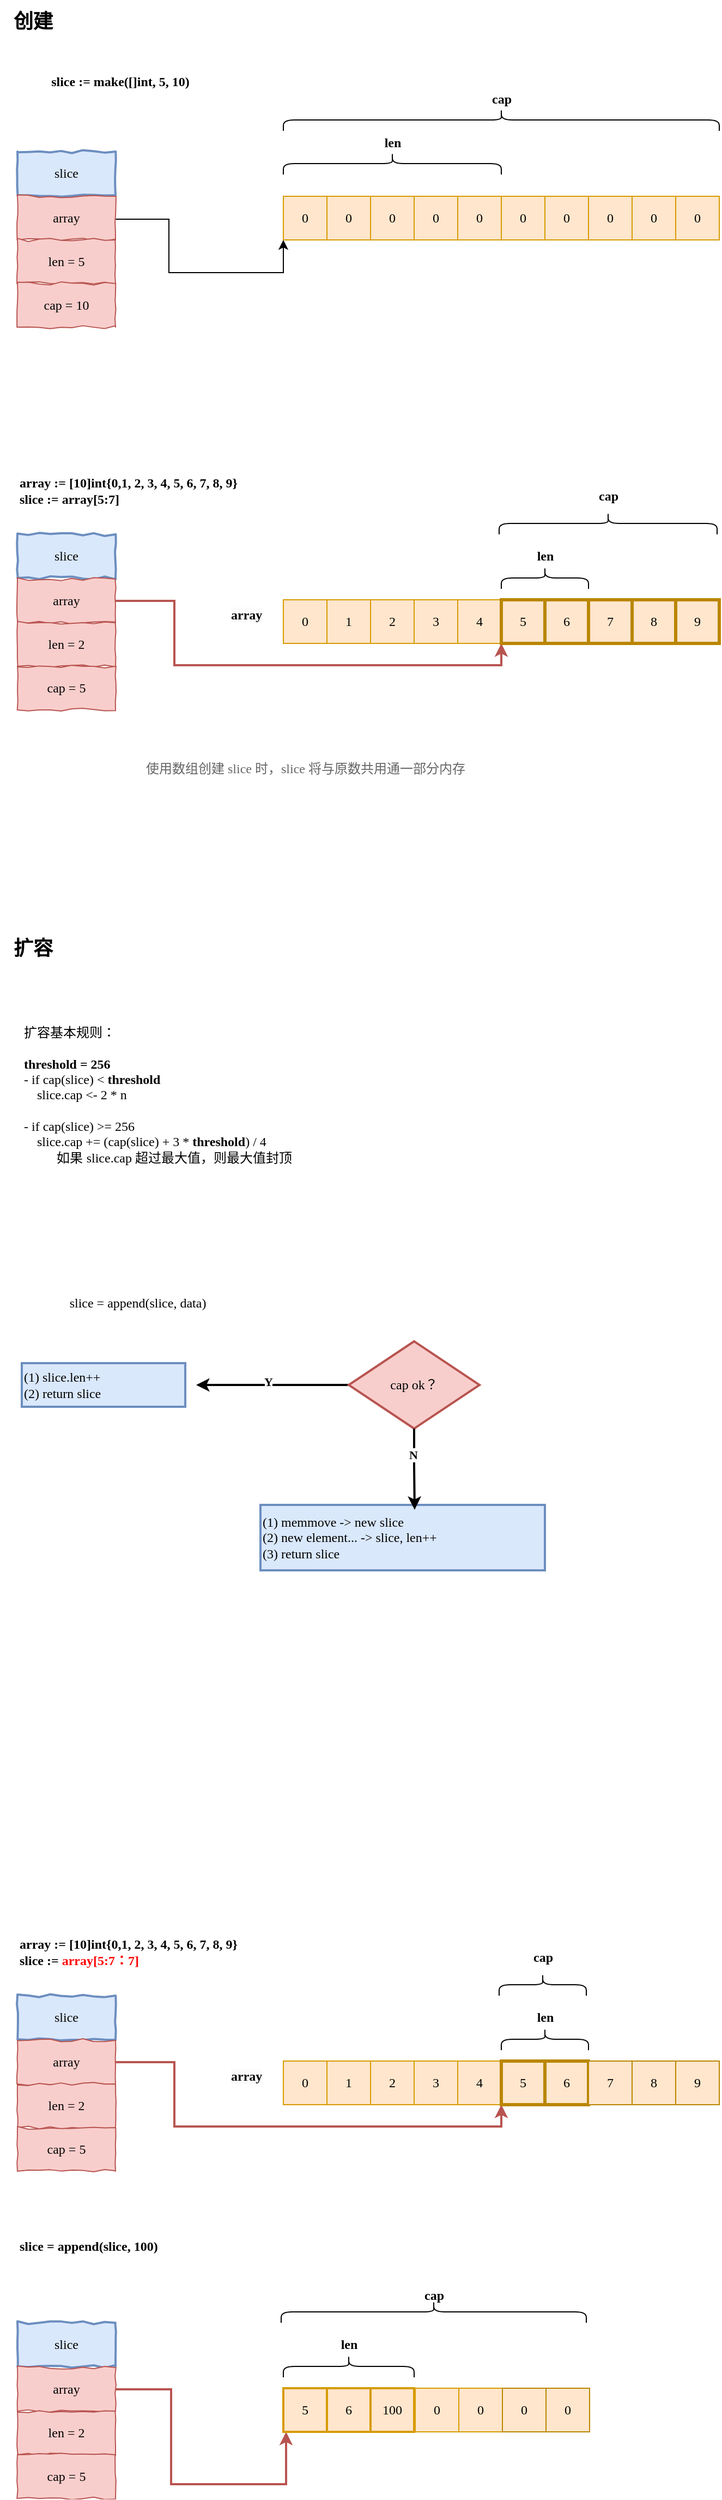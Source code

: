<mxfile version="24.7.8">
  <diagram name="第 1 页" id="c1hC5irgDyRN8jN2DibR">
    <mxGraphModel dx="857" dy="552" grid="1" gridSize="10" guides="1" tooltips="1" connect="1" arrows="1" fold="1" page="1" pageScale="1" pageWidth="827" pageHeight="1169" math="0" shadow="0">
      <root>
        <mxCell id="0" />
        <mxCell id="1" parent="0" />
        <mxCell id="yZRmuScVjJnWq_XWS8Pr-1" value="&lt;font face=&quot;monaco&quot;&gt;slice&lt;/font&gt;" style="rounded=0;whiteSpace=wrap;html=1;strokeWidth=2;fillColor=#dae8fc;strokeColor=#6c8ebf;comic=1;jiggle=3;" parent="1" vertex="1">
          <mxGeometry x="156" y="199" width="90" height="40" as="geometry" />
        </mxCell>
        <mxCell id="yZRmuScVjJnWq_XWS8Pr-20" style="edgeStyle=orthogonalEdgeStyle;rounded=0;orthogonalLoop=1;jettySize=auto;html=1;entryX=0;entryY=1;entryDx=0;entryDy=0;" parent="1" source="yZRmuScVjJnWq_XWS8Pr-2" target="yZRmuScVjJnWq_XWS8Pr-5" edge="1">
          <mxGeometry relative="1" as="geometry">
            <Array as="points">
              <mxPoint x="295" y="261" />
              <mxPoint x="295" y="310" />
              <mxPoint x="400" y="310" />
            </Array>
          </mxGeometry>
        </mxCell>
        <mxCell id="yZRmuScVjJnWq_XWS8Pr-2" value="&lt;font face=&quot;monaco&quot;&gt;array&lt;/font&gt;" style="rounded=0;whiteSpace=wrap;html=1;strokeWidth=1;fillColor=#f8cecc;strokeColor=#b85450;comic=1;jiggle=3;" parent="1" vertex="1">
          <mxGeometry x="156" y="240" width="90" height="40" as="geometry" />
        </mxCell>
        <mxCell id="yZRmuScVjJnWq_XWS8Pr-3" value="&lt;font face=&quot;monaco&quot;&gt;len = 5&lt;/font&gt;" style="rounded=0;whiteSpace=wrap;html=1;strokeWidth=1;fillColor=#f8cecc;strokeColor=#b85450;comic=1;jiggle=3;" parent="1" vertex="1">
          <mxGeometry x="156" y="280" width="90" height="40" as="geometry" />
        </mxCell>
        <mxCell id="yZRmuScVjJnWq_XWS8Pr-4" value="&lt;font face=&quot;monaco&quot;&gt;cap = 10&lt;/font&gt;" style="rounded=0;whiteSpace=wrap;html=1;strokeWidth=1;fillColor=#f8cecc;strokeColor=#b85450;comic=1;jiggle=3;" parent="1" vertex="1">
          <mxGeometry x="156" y="320" width="90" height="40" as="geometry" />
        </mxCell>
        <mxCell id="yZRmuScVjJnWq_XWS8Pr-5" value="&lt;font face=&quot;monaco&quot;&gt;0&lt;/font&gt;" style="rounded=0;whiteSpace=wrap;html=1;strokeWidth=1;fillColor=#ffe6cc;strokeColor=#d79b00;" parent="1" vertex="1">
          <mxGeometry x="400" y="240" width="40" height="40" as="geometry" />
        </mxCell>
        <mxCell id="yZRmuScVjJnWq_XWS8Pr-6" value="&lt;font face=&quot;monaco&quot;&gt;0&lt;/font&gt;" style="rounded=0;whiteSpace=wrap;html=1;strokeWidth=1;fillColor=#ffe6cc;strokeColor=#d79b00;" parent="1" vertex="1">
          <mxGeometry x="440" y="240" width="40" height="40" as="geometry" />
        </mxCell>
        <mxCell id="yZRmuScVjJnWq_XWS8Pr-7" value="&lt;font face=&quot;monaco&quot;&gt;0&lt;/font&gt;" style="rounded=0;whiteSpace=wrap;html=1;strokeWidth=1;fillColor=#ffe6cc;strokeColor=#d79b00;" parent="1" vertex="1">
          <mxGeometry x="480" y="240" width="40" height="40" as="geometry" />
        </mxCell>
        <mxCell id="yZRmuScVjJnWq_XWS8Pr-8" value="&lt;font face=&quot;monaco&quot;&gt;0&lt;/font&gt;" style="rounded=0;whiteSpace=wrap;html=1;strokeWidth=1;fillColor=#ffe6cc;strokeColor=#d79b00;" parent="1" vertex="1">
          <mxGeometry x="520" y="240" width="40" height="40" as="geometry" />
        </mxCell>
        <mxCell id="yZRmuScVjJnWq_XWS8Pr-9" value="&lt;font face=&quot;monaco&quot;&gt;0&lt;/font&gt;" style="rounded=0;whiteSpace=wrap;html=1;strokeWidth=1;fillColor=#ffe6cc;strokeColor=#d79b00;" parent="1" vertex="1">
          <mxGeometry x="560" y="240" width="40" height="40" as="geometry" />
        </mxCell>
        <mxCell id="yZRmuScVjJnWq_XWS8Pr-10" value="&lt;font face=&quot;monaco&quot;&gt;0&lt;/font&gt;" style="rounded=0;whiteSpace=wrap;html=1;strokeWidth=1;fillColor=#ffe6cc;strokeColor=#d79b00;" parent="1" vertex="1">
          <mxGeometry x="600" y="240" width="40" height="40" as="geometry" />
        </mxCell>
        <mxCell id="yZRmuScVjJnWq_XWS8Pr-11" value="&lt;font face=&quot;monaco&quot;&gt;0&lt;/font&gt;" style="rounded=0;whiteSpace=wrap;html=1;strokeWidth=1;fillColor=#ffe6cc;strokeColor=#d79b00;" parent="1" vertex="1">
          <mxGeometry x="640" y="240" width="40" height="40" as="geometry" />
        </mxCell>
        <mxCell id="yZRmuScVjJnWq_XWS8Pr-12" value="&lt;font face=&quot;monaco&quot;&gt;0&lt;/font&gt;" style="rounded=0;whiteSpace=wrap;html=1;strokeWidth=1;fillColor=#ffe6cc;strokeColor=#d79b00;" parent="1" vertex="1">
          <mxGeometry x="680" y="240" width="40" height="40" as="geometry" />
        </mxCell>
        <mxCell id="yZRmuScVjJnWq_XWS8Pr-13" value="&lt;font face=&quot;monaco&quot;&gt;0&lt;/font&gt;" style="rounded=0;whiteSpace=wrap;html=1;strokeWidth=1;fillColor=#ffe6cc;strokeColor=#d79b00;" parent="1" vertex="1">
          <mxGeometry x="720" y="240" width="40" height="40" as="geometry" />
        </mxCell>
        <mxCell id="yZRmuScVjJnWq_XWS8Pr-14" value="&lt;font face=&quot;monaco&quot;&gt;0&lt;/font&gt;" style="rounded=0;whiteSpace=wrap;html=1;strokeWidth=1;fillColor=#ffe6cc;strokeColor=#d79b00;" parent="1" vertex="1">
          <mxGeometry x="760" y="240" width="40" height="40" as="geometry" />
        </mxCell>
        <mxCell id="yZRmuScVjJnWq_XWS8Pr-15" value="" style="shape=curlyBracket;whiteSpace=wrap;html=1;rounded=1;labelPosition=left;verticalLabelPosition=middle;align=right;verticalAlign=middle;rotation=90;" parent="1" vertex="1">
          <mxGeometry x="490" y="110" width="20" height="200" as="geometry" />
        </mxCell>
        <mxCell id="yZRmuScVjJnWq_XWS8Pr-16" value="&lt;font face=&quot;monaco&quot;&gt;&lt;b&gt;len&lt;/b&gt;&lt;/font&gt;" style="text;html=1;align=center;verticalAlign=middle;resizable=0;points=[];autosize=1;strokeColor=none;fillColor=none;" parent="1" vertex="1">
          <mxGeometry x="475" y="176" width="50" height="30" as="geometry" />
        </mxCell>
        <mxCell id="yZRmuScVjJnWq_XWS8Pr-17" value="&lt;font face=&quot;monaco&quot;&gt;&lt;b&gt;slice := make([]int, 5, 10)&lt;/b&gt;&lt;/font&gt;" style="text;html=1;align=center;verticalAlign=middle;resizable=0;points=[];autosize=1;strokeColor=none;fillColor=none;" parent="1" vertex="1">
          <mxGeometry x="140" y="120" width="220" height="30" as="geometry" />
        </mxCell>
        <mxCell id="yZRmuScVjJnWq_XWS8Pr-18" value="" style="shape=curlyBracket;whiteSpace=wrap;html=1;rounded=1;labelPosition=left;verticalLabelPosition=middle;align=right;verticalAlign=middle;rotation=90;" parent="1" vertex="1">
          <mxGeometry x="590" y="-30" width="20" height="400" as="geometry" />
        </mxCell>
        <mxCell id="yZRmuScVjJnWq_XWS8Pr-19" value="&lt;b&gt;&lt;font face=&quot;monaco&quot;&gt;cap&lt;/font&gt;&lt;/b&gt;" style="text;html=1;align=center;verticalAlign=middle;resizable=0;points=[];autosize=1;strokeColor=none;fillColor=none;" parent="1" vertex="1">
          <mxGeometry x="575" y="136" width="50" height="30" as="geometry" />
        </mxCell>
        <mxCell id="yZRmuScVjJnWq_XWS8Pr-21" value="&lt;b style=&quot;&quot;&gt;&lt;font face=&quot;monaco&quot;&gt;array := [10]int{0,1, 2, 3, 4, 5, 6, 7, 8, 9}&lt;/font&gt;&lt;/b&gt;&lt;div&gt;&lt;b style=&quot;&quot;&gt;&lt;font face=&quot;monaco&quot;&gt;slice := array[5:7]&lt;/font&gt;&lt;/b&gt;&lt;/div&gt;" style="text;html=1;align=left;verticalAlign=middle;resizable=0;points=[];autosize=1;strokeColor=none;fillColor=none;" parent="1" vertex="1">
          <mxGeometry x="156" y="490" width="350" height="40" as="geometry" />
        </mxCell>
        <mxCell id="yZRmuScVjJnWq_XWS8Pr-23" value="&lt;font face=&quot;monaco&quot;&gt;slice&lt;/font&gt;" style="rounded=0;whiteSpace=wrap;html=1;strokeWidth=2;fillColor=#dae8fc;strokeColor=#6c8ebf;comic=1;jiggle=3;" parent="1" vertex="1">
          <mxGeometry x="156" y="550" width="90" height="40" as="geometry" />
        </mxCell>
        <mxCell id="yZRmuScVjJnWq_XWS8Pr-42" style="edgeStyle=orthogonalEdgeStyle;rounded=0;orthogonalLoop=1;jettySize=auto;html=1;entryX=0;entryY=1;entryDx=0;entryDy=0;strokeWidth=2;fillColor=#f8cecc;strokeColor=#b85450;" parent="1" source="yZRmuScVjJnWq_XWS8Pr-24" target="yZRmuScVjJnWq_XWS8Pr-32" edge="1">
          <mxGeometry relative="1" as="geometry">
            <Array as="points">
              <mxPoint x="300" y="611" />
              <mxPoint x="300" y="670" />
              <mxPoint x="600" y="670" />
            </Array>
          </mxGeometry>
        </mxCell>
        <mxCell id="yZRmuScVjJnWq_XWS8Pr-24" value="&lt;font face=&quot;monaco&quot;&gt;array&lt;/font&gt;" style="rounded=0;whiteSpace=wrap;html=1;strokeWidth=1;fillColor=#f8cecc;strokeColor=#b85450;comic=1;jiggle=3;" parent="1" vertex="1">
          <mxGeometry x="156" y="591" width="90" height="40" as="geometry" />
        </mxCell>
        <mxCell id="yZRmuScVjJnWq_XWS8Pr-25" value="&lt;font face=&quot;monaco&quot;&gt;len = 2&lt;/font&gt;" style="rounded=0;whiteSpace=wrap;html=1;strokeWidth=1;fillColor=#f8cecc;strokeColor=#b85450;comic=1;jiggle=3;" parent="1" vertex="1">
          <mxGeometry x="156" y="631" width="90" height="40" as="geometry" />
        </mxCell>
        <mxCell id="yZRmuScVjJnWq_XWS8Pr-26" value="&lt;font face=&quot;monaco&quot;&gt;cap = 5&lt;/font&gt;" style="rounded=0;whiteSpace=wrap;html=1;strokeWidth=1;fillColor=#f8cecc;strokeColor=#b85450;comic=1;jiggle=3;" parent="1" vertex="1">
          <mxGeometry x="156" y="671" width="90" height="40" as="geometry" />
        </mxCell>
        <mxCell id="yZRmuScVjJnWq_XWS8Pr-27" value="&lt;font face=&quot;monaco&quot;&gt;0&lt;/font&gt;" style="rounded=0;whiteSpace=wrap;html=1;strokeWidth=1;fillColor=#ffe6cc;strokeColor=#d79b00;" parent="1" vertex="1">
          <mxGeometry x="400" y="610" width="40" height="40" as="geometry" />
        </mxCell>
        <mxCell id="yZRmuScVjJnWq_XWS8Pr-28" value="&lt;font face=&quot;monaco&quot;&gt;1&lt;/font&gt;" style="rounded=0;whiteSpace=wrap;html=1;strokeWidth=1;fillColor=#ffe6cc;strokeColor=#d79b00;" parent="1" vertex="1">
          <mxGeometry x="440" y="610" width="40" height="40" as="geometry" />
        </mxCell>
        <mxCell id="yZRmuScVjJnWq_XWS8Pr-29" value="&lt;font face=&quot;monaco&quot;&gt;2&lt;/font&gt;" style="rounded=0;whiteSpace=wrap;html=1;strokeWidth=1;fillColor=#ffe6cc;strokeColor=#d79b00;" parent="1" vertex="1">
          <mxGeometry x="480" y="610" width="40" height="40" as="geometry" />
        </mxCell>
        <mxCell id="yZRmuScVjJnWq_XWS8Pr-30" value="&lt;font face=&quot;monaco&quot;&gt;3&lt;/font&gt;" style="rounded=0;whiteSpace=wrap;html=1;strokeWidth=1;fillColor=#ffe6cc;strokeColor=#d79b00;" parent="1" vertex="1">
          <mxGeometry x="520" y="610" width="40" height="40" as="geometry" />
        </mxCell>
        <mxCell id="yZRmuScVjJnWq_XWS8Pr-31" value="&lt;font face=&quot;monaco&quot;&gt;4&lt;/font&gt;" style="rounded=0;whiteSpace=wrap;html=1;strokeWidth=1;fillColor=#ffe6cc;strokeColor=#d79b00;" parent="1" vertex="1">
          <mxGeometry x="560" y="610" width="40" height="40" as="geometry" />
        </mxCell>
        <mxCell id="yZRmuScVjJnWq_XWS8Pr-32" value="&lt;font face=&quot;monaco&quot;&gt;5&lt;/font&gt;" style="rounded=0;whiteSpace=wrap;html=1;strokeWidth=3;fillColor=#ffe6cc;strokeColor=#BA8600;" parent="1" vertex="1">
          <mxGeometry x="600" y="610" width="40" height="40" as="geometry" />
        </mxCell>
        <mxCell id="yZRmuScVjJnWq_XWS8Pr-33" value="&lt;font face=&quot;monaco&quot;&gt;6&lt;/font&gt;" style="rounded=0;whiteSpace=wrap;html=1;strokeWidth=3;fillColor=#ffe6cc;strokeColor=#BA8600;" parent="1" vertex="1">
          <mxGeometry x="640" y="610" width="40" height="40" as="geometry" />
        </mxCell>
        <mxCell id="yZRmuScVjJnWq_XWS8Pr-34" value="&lt;font face=&quot;monaco&quot;&gt;7&lt;/font&gt;" style="rounded=0;whiteSpace=wrap;html=1;strokeWidth=3;fillColor=#ffe6cc;strokeColor=#BA8600;" parent="1" vertex="1">
          <mxGeometry x="680" y="610" width="40" height="40" as="geometry" />
        </mxCell>
        <mxCell id="yZRmuScVjJnWq_XWS8Pr-35" value="&lt;font face=&quot;monaco&quot;&gt;8&lt;/font&gt;" style="rounded=0;whiteSpace=wrap;html=1;strokeWidth=3;fillColor=#ffe6cc;strokeColor=#BA8600;" parent="1" vertex="1">
          <mxGeometry x="720" y="610" width="40" height="40" as="geometry" />
        </mxCell>
        <mxCell id="yZRmuScVjJnWq_XWS8Pr-36" value="&lt;font face=&quot;monaco&quot;&gt;9&lt;/font&gt;" style="rounded=0;whiteSpace=wrap;html=1;strokeWidth=3;fillColor=#ffe6cc;strokeColor=#BA8600;" parent="1" vertex="1">
          <mxGeometry x="760" y="610" width="40" height="40" as="geometry" />
        </mxCell>
        <mxCell id="yZRmuScVjJnWq_XWS8Pr-37" value="&lt;b style=&quot;forced-color-adjust: none; color: rgb(0, 0, 0); font-family: Helvetica; font-size: 12px; font-style: normal; font-variant-ligatures: normal; font-variant-caps: normal; letter-spacing: normal; orphans: 2; text-align: left; text-indent: 0px; text-transform: none; widows: 2; word-spacing: 0px; -webkit-text-stroke-width: 0px; white-space: nowrap; background-color: rgb(251, 251, 251); text-decoration-thickness: initial; text-decoration-style: initial; text-decoration-color: initial;&quot;&gt;&lt;font face=&quot;monaco&quot; style=&quot;forced-color-adjust: none;&quot;&gt;array&lt;/font&gt;&lt;/b&gt;" style="text;whiteSpace=wrap;html=1;" parent="1" vertex="1">
          <mxGeometry x="350" y="610" width="70" height="40" as="geometry" />
        </mxCell>
        <mxCell id="yZRmuScVjJnWq_XWS8Pr-38" value="" style="shape=curlyBracket;whiteSpace=wrap;html=1;rounded=1;labelPosition=left;verticalLabelPosition=middle;align=right;verticalAlign=middle;rotation=90;" parent="1" vertex="1">
          <mxGeometry x="630" y="550" width="20" height="80" as="geometry" />
        </mxCell>
        <mxCell id="yZRmuScVjJnWq_XWS8Pr-39" value="&lt;font face=&quot;monaco&quot;&gt;&lt;b&gt;len&lt;/b&gt;&lt;/font&gt;" style="text;html=1;align=center;verticalAlign=middle;resizable=0;points=[];autosize=1;strokeColor=none;fillColor=none;" parent="1" vertex="1">
          <mxGeometry x="615" y="555" width="50" height="30" as="geometry" />
        </mxCell>
        <mxCell id="yZRmuScVjJnWq_XWS8Pr-40" value="" style="shape=curlyBracket;whiteSpace=wrap;html=1;rounded=1;labelPosition=left;verticalLabelPosition=middle;align=right;verticalAlign=middle;rotation=90;" parent="1" vertex="1">
          <mxGeometry x="688" y="440" width="20" height="200" as="geometry" />
        </mxCell>
        <mxCell id="yZRmuScVjJnWq_XWS8Pr-41" value="&lt;b&gt;&lt;font face=&quot;monaco&quot;&gt;cap&lt;/font&gt;&lt;/b&gt;" style="text;html=1;align=center;verticalAlign=middle;resizable=0;points=[];autosize=1;strokeColor=none;fillColor=none;" parent="1" vertex="1">
          <mxGeometry x="673" y="500" width="50" height="30" as="geometry" />
        </mxCell>
        <mxCell id="yZRmuScVjJnWq_XWS8Pr-43" value="&lt;font color=&quot;#666666&quot; face=&quot;monaco&quot;&gt;使用数组创建 slice 时，slice 将与原数共用通一部分内存&lt;/font&gt;" style="text;html=1;align=center;verticalAlign=middle;resizable=0;points=[];autosize=1;strokeColor=none;fillColor=none;" parent="1" vertex="1">
          <mxGeometry x="240" y="750" width="360" height="30" as="geometry" />
        </mxCell>
        <mxCell id="yZRmuScVjJnWq_XWS8Pr-44" value="&lt;font size=&quot;1&quot; face=&quot;Monaco&quot;&gt;&lt;b style=&quot;font-size: 18px;&quot;&gt;创建&lt;/b&gt;&lt;/font&gt;" style="text;html=1;align=center;verticalAlign=middle;resizable=0;points=[];autosize=1;strokeColor=none;fillColor=none;fontSize=12;fontFamily=Helvetica;fontColor=default;" parent="1" vertex="1">
          <mxGeometry x="140" y="60" width="60" height="40" as="geometry" />
        </mxCell>
        <mxCell id="yZRmuScVjJnWq_XWS8Pr-45" value="&lt;font size=&quot;1&quot; face=&quot;Monaco&quot;&gt;&lt;b style=&quot;font-size: 18px;&quot;&gt;扩容&lt;/b&gt;&lt;/font&gt;" style="text;html=1;align=center;verticalAlign=middle;resizable=0;points=[];autosize=1;strokeColor=none;fillColor=none;fontSize=12;fontFamily=Helvetica;fontColor=default;" parent="1" vertex="1">
          <mxGeometry x="140" y="910" width="60" height="40" as="geometry" />
        </mxCell>
        <mxCell id="yZRmuScVjJnWq_XWS8Pr-46" value="&lt;font face=&quot;Monaco&quot;&gt;扩容基本规则：&lt;/font&gt;&lt;div&gt;&lt;font face=&quot;Monaco&quot;&gt;&lt;br&gt;&lt;/font&gt;&lt;div&gt;&lt;b&gt;&lt;font face=&quot;Monaco&quot;&gt;threshold =&amp;nbsp;&lt;/font&gt;&lt;span style=&quot;font-family: Monaco;&quot;&gt;256&lt;/span&gt;&lt;/b&gt;&lt;font face=&quot;Monaco&quot;&gt;&lt;br&gt;&lt;/font&gt;&lt;div&gt;&lt;font face=&quot;Monaco&quot;&gt;- if cap(slice) &amp;lt;&amp;nbsp;&lt;/font&gt;&lt;b style=&quot;background-color: initial;&quot;&gt;&lt;font face=&quot;Monaco&quot;&gt;threshold&lt;/font&gt;&lt;/b&gt;&lt;/div&gt;&lt;div&gt;&lt;font face=&quot;Monaco&quot;&gt;&amp;nbsp; &amp;nbsp; slice.cap &amp;lt;- 2 * n&lt;/font&gt;&lt;/div&gt;&lt;div&gt;&lt;font face=&quot;Monaco&quot;&gt;&lt;br&gt;&lt;/font&gt;&lt;/div&gt;&lt;div&gt;&lt;font face=&quot;Monaco&quot;&gt;- if cap(slice) &amp;gt;= 256&lt;/font&gt;&lt;/div&gt;&lt;div&gt;&lt;font face=&quot;Monaco&quot;&gt;&amp;nbsp; &amp;nbsp; slice.cap += (&lt;/font&gt;&lt;span style=&quot;font-family: Monaco;&quot;&gt;cap(slice)&lt;/span&gt;&lt;font face=&quot;Monaco&quot;&gt;&amp;nbsp;+ 3 *&amp;nbsp;&lt;/font&gt;&lt;b&gt;&lt;font face=&quot;Monaco&quot;&gt;threshold&lt;/font&gt;&lt;/b&gt;&lt;font face=&quot;Monaco&quot;&gt;) / 4&lt;/font&gt;&lt;/div&gt;&lt;/div&gt;&lt;div&gt;&amp;nbsp; &amp;nbsp; &amp;nbsp; &amp;nbsp; &amp;nbsp;如果&amp;nbsp;&lt;span style=&quot;font-family: Monaco; background-color: initial;&quot;&gt;slice.cap 超过最大值，则&lt;/span&gt;&lt;span style=&quot;background-color: initial;&quot;&gt;最大值封顶&lt;/span&gt;&lt;/div&gt;&lt;/div&gt;" style="text;html=1;align=left;verticalAlign=middle;resizable=0;points=[];autosize=1;strokeColor=none;fillColor=none;fontSize=12;fontFamily=Helvetica;fontColor=default;" parent="1" vertex="1">
          <mxGeometry x="160" y="989" width="380" height="150" as="geometry" />
        </mxCell>
        <mxCell id="yZRmuScVjJnWq_XWS8Pr-47" value="&lt;font face=&quot;monaco&quot;&gt;(1) slice.len++&lt;/font&gt;&lt;div&gt;&lt;font face=&quot;monaco&quot;&gt;(2) return slice&lt;/font&gt;&lt;/div&gt;" style="rounded=0;whiteSpace=wrap;html=1;strokeWidth=2;fillColor=#dae8fc;strokeColor=#6c8ebf;align=left;" parent="1" vertex="1">
          <mxGeometry x="160" y="1310" width="150" height="40" as="geometry" />
        </mxCell>
        <mxCell id="yZRmuScVjJnWq_XWS8Pr-51" style="edgeStyle=orthogonalEdgeStyle;rounded=0;orthogonalLoop=1;jettySize=auto;html=1;strokeWidth=2;" parent="1" source="yZRmuScVjJnWq_XWS8Pr-48" edge="1">
          <mxGeometry relative="1" as="geometry">
            <mxPoint x="320" y="1330" as="targetPoint" />
          </mxGeometry>
        </mxCell>
        <mxCell id="yZRmuScVjJnWq_XWS8Pr-52" value="&lt;b&gt;&lt;font face=&quot;monaco&quot;&gt;Y&lt;/font&gt;&lt;/b&gt;" style="edgeLabel;html=1;align=center;verticalAlign=middle;resizable=0;points=[];" parent="yZRmuScVjJnWq_XWS8Pr-51" vertex="1" connectable="0">
          <mxGeometry x="0.07" y="-4" relative="1" as="geometry">
            <mxPoint as="offset" />
          </mxGeometry>
        </mxCell>
        <mxCell id="yZRmuScVjJnWq_XWS8Pr-48" value="cap ok？" style="strokeWidth=2;html=1;shape=mxgraph.flowchart.decision;whiteSpace=wrap;fontFamily=monaco;fillColor=#f8cecc;strokeColor=#b85450;" parent="1" vertex="1">
          <mxGeometry x="460" y="1290" width="120" height="80" as="geometry" />
        </mxCell>
        <mxCell id="yZRmuScVjJnWq_XWS8Pr-50" value="&lt;font face=&quot;Monaco&quot;&gt;slice = append(slice, data)&lt;/font&gt;" style="text;html=1;align=center;verticalAlign=middle;resizable=0;points=[];autosize=1;strokeColor=none;fillColor=none;fontSize=12;fontFamily=Helvetica;fontColor=default;" parent="1" vertex="1">
          <mxGeometry x="156" y="1240" width="220" height="30" as="geometry" />
        </mxCell>
        <mxCell id="yZRmuScVjJnWq_XWS8Pr-53" value="&lt;font face=&quot;monaco&quot;&gt;(1) memmove -&amp;gt; new slice&lt;/font&gt;&lt;div&gt;&lt;font face=&quot;monaco&quot;&gt;(2) new element... -&amp;gt; slice, len++&lt;/font&gt;&lt;/div&gt;&lt;div&gt;&lt;font face=&quot;monaco&quot;&gt;(3) return slice&lt;/font&gt;&lt;/div&gt;" style="rounded=0;whiteSpace=wrap;html=1;strokeWidth=2;fillColor=#dae8fc;strokeColor=#6c8ebf;align=left;" parent="1" vertex="1">
          <mxGeometry x="379" y="1440" width="261" height="60" as="geometry" />
        </mxCell>
        <mxCell id="yZRmuScVjJnWq_XWS8Pr-54" style="edgeStyle=orthogonalEdgeStyle;rounded=0;orthogonalLoop=1;jettySize=auto;html=1;entryX=0.542;entryY=0.074;entryDx=0;entryDy=0;entryPerimeter=0;strokeWidth=2;" parent="1" source="yZRmuScVjJnWq_XWS8Pr-48" target="yZRmuScVjJnWq_XWS8Pr-53" edge="1">
          <mxGeometry relative="1" as="geometry" />
        </mxCell>
        <mxCell id="yZRmuScVjJnWq_XWS8Pr-55" value="&lt;b&gt;&lt;font face=&quot;monaco&quot;&gt;N&lt;/font&gt;&lt;/b&gt;" style="edgeLabel;html=1;align=center;verticalAlign=middle;resizable=0;points=[];" parent="yZRmuScVjJnWq_XWS8Pr-54" vertex="1" connectable="0">
          <mxGeometry x="-0.359" y="-1" relative="1" as="geometry">
            <mxPoint as="offset" />
          </mxGeometry>
        </mxCell>
        <mxCell id="yZRmuScVjJnWq_XWS8Pr-56" value="&lt;b style=&quot;&quot;&gt;&lt;font face=&quot;monaco&quot;&gt;array := [10]int{0,1, 2, 3, 4, 5, 6, 7, 8, 9}&lt;/font&gt;&lt;/b&gt;&lt;div&gt;&lt;b style=&quot;&quot;&gt;&lt;font face=&quot;monaco&quot;&gt;slice := &lt;font color=&quot;#ff0000&quot;&gt;array[5:7：7]&lt;/font&gt;&lt;/font&gt;&lt;/b&gt;&lt;/div&gt;" style="text;html=1;align=left;verticalAlign=middle;resizable=0;points=[];autosize=1;strokeColor=none;fillColor=none;movable=0;rotatable=0;deletable=0;editable=0;locked=1;connectable=0;" parent="1" vertex="1">
          <mxGeometry x="156" y="1830" width="350" height="40" as="geometry" />
        </mxCell>
        <mxCell id="yZRmuScVjJnWq_XWS8Pr-57" value="&lt;font face=&quot;monaco&quot;&gt;slice&lt;/font&gt;" style="rounded=0;whiteSpace=wrap;html=1;strokeWidth=2;fillColor=#dae8fc;strokeColor=#6c8ebf;comic=1;jiggle=3;movable=0;resizable=0;rotatable=0;deletable=0;editable=0;locked=1;connectable=0;" parent="1" vertex="1">
          <mxGeometry x="156" y="1890" width="90" height="40" as="geometry" />
        </mxCell>
        <mxCell id="yZRmuScVjJnWq_XWS8Pr-58" style="edgeStyle=orthogonalEdgeStyle;rounded=0;orthogonalLoop=1;jettySize=auto;html=1;entryX=0;entryY=1;entryDx=0;entryDy=0;strokeWidth=2;fillColor=#f8cecc;strokeColor=#b85450;movable=0;resizable=0;rotatable=0;deletable=0;editable=0;locked=1;connectable=0;" parent="1" source="yZRmuScVjJnWq_XWS8Pr-59" target="yZRmuScVjJnWq_XWS8Pr-67" edge="1">
          <mxGeometry relative="1" as="geometry">
            <Array as="points">
              <mxPoint x="300" y="1951" />
              <mxPoint x="300" y="2010" />
              <mxPoint x="600" y="2010" />
            </Array>
          </mxGeometry>
        </mxCell>
        <mxCell id="yZRmuScVjJnWq_XWS8Pr-59" value="&lt;font face=&quot;monaco&quot;&gt;array&lt;/font&gt;" style="rounded=0;whiteSpace=wrap;html=1;strokeWidth=1;fillColor=#f8cecc;strokeColor=#b85450;comic=1;jiggle=3;movable=0;resizable=0;rotatable=0;deletable=0;editable=0;locked=1;connectable=0;" parent="1" vertex="1">
          <mxGeometry x="156" y="1931" width="90" height="40" as="geometry" />
        </mxCell>
        <mxCell id="yZRmuScVjJnWq_XWS8Pr-60" value="&lt;font face=&quot;monaco&quot;&gt;len = 2&lt;/font&gt;" style="rounded=0;whiteSpace=wrap;html=1;strokeWidth=1;fillColor=#f8cecc;strokeColor=#b85450;comic=1;jiggle=3;movable=0;resizable=0;rotatable=0;deletable=0;editable=0;locked=1;connectable=0;" parent="1" vertex="1">
          <mxGeometry x="156" y="1971" width="90" height="40" as="geometry" />
        </mxCell>
        <mxCell id="yZRmuScVjJnWq_XWS8Pr-61" value="&lt;font face=&quot;monaco&quot;&gt;cap = 5&lt;/font&gt;" style="rounded=0;whiteSpace=wrap;html=1;strokeWidth=1;fillColor=#f8cecc;strokeColor=#b85450;comic=1;jiggle=3;movable=0;resizable=0;rotatable=0;deletable=0;editable=0;locked=1;connectable=0;" parent="1" vertex="1">
          <mxGeometry x="156" y="2011" width="90" height="40" as="geometry" />
        </mxCell>
        <mxCell id="yZRmuScVjJnWq_XWS8Pr-62" value="&lt;font face=&quot;monaco&quot;&gt;0&lt;/font&gt;" style="rounded=0;whiteSpace=wrap;html=1;strokeWidth=1;fillColor=#ffe6cc;strokeColor=#d79b00;movable=0;resizable=0;rotatable=0;deletable=0;editable=0;locked=1;connectable=0;" parent="1" vertex="1">
          <mxGeometry x="400" y="1950" width="40" height="40" as="geometry" />
        </mxCell>
        <mxCell id="yZRmuScVjJnWq_XWS8Pr-63" value="&lt;font face=&quot;monaco&quot;&gt;1&lt;/font&gt;" style="rounded=0;whiteSpace=wrap;html=1;strokeWidth=1;fillColor=#ffe6cc;strokeColor=#d79b00;movable=0;resizable=0;rotatable=0;deletable=0;editable=0;locked=1;connectable=0;" parent="1" vertex="1">
          <mxGeometry x="440" y="1950" width="40" height="40" as="geometry" />
        </mxCell>
        <mxCell id="yZRmuScVjJnWq_XWS8Pr-64" value="&lt;font face=&quot;monaco&quot;&gt;2&lt;/font&gt;" style="rounded=0;whiteSpace=wrap;html=1;strokeWidth=1;fillColor=#ffe6cc;strokeColor=#d79b00;movable=0;resizable=0;rotatable=0;deletable=0;editable=0;locked=1;connectable=0;" parent="1" vertex="1">
          <mxGeometry x="480" y="1950" width="40" height="40" as="geometry" />
        </mxCell>
        <mxCell id="yZRmuScVjJnWq_XWS8Pr-65" value="&lt;font face=&quot;monaco&quot;&gt;3&lt;/font&gt;" style="rounded=0;whiteSpace=wrap;html=1;strokeWidth=1;fillColor=#ffe6cc;strokeColor=#d79b00;movable=0;resizable=0;rotatable=0;deletable=0;editable=0;locked=1;connectable=0;" parent="1" vertex="1">
          <mxGeometry x="520" y="1950" width="40" height="40" as="geometry" />
        </mxCell>
        <mxCell id="yZRmuScVjJnWq_XWS8Pr-66" value="&lt;font face=&quot;monaco&quot;&gt;4&lt;/font&gt;" style="rounded=0;whiteSpace=wrap;html=1;strokeWidth=1;fillColor=#ffe6cc;strokeColor=#d79b00;movable=0;resizable=0;rotatable=0;deletable=0;editable=0;locked=1;connectable=0;" parent="1" vertex="1">
          <mxGeometry x="560" y="1950" width="40" height="40" as="geometry" />
        </mxCell>
        <mxCell id="yZRmuScVjJnWq_XWS8Pr-67" value="&lt;font face=&quot;monaco&quot;&gt;5&lt;/font&gt;" style="rounded=0;whiteSpace=wrap;html=1;strokeWidth=3;fillColor=#ffe6cc;strokeColor=#BA8600;movable=0;resizable=0;rotatable=0;deletable=0;editable=0;locked=1;connectable=0;" parent="1" vertex="1">
          <mxGeometry x="600" y="1950" width="40" height="40" as="geometry" />
        </mxCell>
        <mxCell id="yZRmuScVjJnWq_XWS8Pr-68" value="&lt;font face=&quot;monaco&quot;&gt;6&lt;/font&gt;" style="rounded=0;whiteSpace=wrap;html=1;strokeWidth=3;fillColor=#ffe6cc;strokeColor=#BA8600;movable=0;resizable=0;rotatable=0;deletable=0;editable=0;locked=1;connectable=0;" parent="1" vertex="1">
          <mxGeometry x="640" y="1950" width="40" height="40" as="geometry" />
        </mxCell>
        <mxCell id="yZRmuScVjJnWq_XWS8Pr-69" value="&lt;font face=&quot;monaco&quot;&gt;7&lt;/font&gt;" style="rounded=0;whiteSpace=wrap;html=1;strokeWidth=1;fillColor=#ffe6cc;strokeColor=#BA8600;movable=0;resizable=0;rotatable=0;deletable=0;editable=0;locked=1;connectable=0;" parent="1" vertex="1">
          <mxGeometry x="680" y="1950" width="40" height="40" as="geometry" />
        </mxCell>
        <mxCell id="yZRmuScVjJnWq_XWS8Pr-70" value="&lt;font face=&quot;monaco&quot;&gt;8&lt;/font&gt;" style="rounded=0;whiteSpace=wrap;html=1;strokeWidth=1;fillColor=#ffe6cc;strokeColor=#BA8600;movable=0;resizable=0;rotatable=0;deletable=0;editable=0;locked=1;connectable=0;" parent="1" vertex="1">
          <mxGeometry x="720" y="1950" width="40" height="40" as="geometry" />
        </mxCell>
        <mxCell id="yZRmuScVjJnWq_XWS8Pr-71" value="&lt;font face=&quot;monaco&quot;&gt;9&lt;/font&gt;" style="rounded=0;whiteSpace=wrap;html=1;strokeWidth=1;fillColor=#ffe6cc;strokeColor=#BA8600;movable=0;resizable=0;rotatable=0;deletable=0;editable=0;locked=1;connectable=0;" parent="1" vertex="1">
          <mxGeometry x="760" y="1950" width="40" height="40" as="geometry" />
        </mxCell>
        <mxCell id="yZRmuScVjJnWq_XWS8Pr-72" value="&lt;b style=&quot;forced-color-adjust: none; color: rgb(0, 0, 0); font-family: Helvetica; font-size: 12px; font-style: normal; font-variant-ligatures: normal; font-variant-caps: normal; letter-spacing: normal; orphans: 2; text-align: left; text-indent: 0px; text-transform: none; widows: 2; word-spacing: 0px; -webkit-text-stroke-width: 0px; white-space: nowrap; background-color: rgb(251, 251, 251); text-decoration-thickness: initial; text-decoration-style: initial; text-decoration-color: initial;&quot;&gt;&lt;font face=&quot;monaco&quot; style=&quot;forced-color-adjust: none;&quot;&gt;array&lt;/font&gt;&lt;/b&gt;" style="text;whiteSpace=wrap;html=1;movable=0;resizable=0;rotatable=0;deletable=0;editable=0;locked=1;connectable=0;" parent="1" vertex="1">
          <mxGeometry x="350" y="1950" width="70" height="40" as="geometry" />
        </mxCell>
        <mxCell id="yZRmuScVjJnWq_XWS8Pr-73" value="" style="shape=curlyBracket;whiteSpace=wrap;html=1;rounded=1;labelPosition=left;verticalLabelPosition=middle;align=right;verticalAlign=middle;rotation=90;movable=0;resizable=0;rotatable=0;deletable=0;editable=0;locked=1;connectable=0;" parent="1" vertex="1">
          <mxGeometry x="630" y="1890" width="20" height="80" as="geometry" />
        </mxCell>
        <mxCell id="yZRmuScVjJnWq_XWS8Pr-74" value="&lt;font face=&quot;monaco&quot;&gt;&lt;b&gt;len&lt;/b&gt;&lt;/font&gt;" style="text;html=1;align=center;verticalAlign=middle;resizable=0;points=[];autosize=1;strokeColor=none;fillColor=none;movable=0;rotatable=0;deletable=0;editable=0;locked=1;connectable=0;" parent="1" vertex="1">
          <mxGeometry x="615" y="1895" width="50" height="30" as="geometry" />
        </mxCell>
        <mxCell id="yZRmuScVjJnWq_XWS8Pr-75" value="" style="shape=curlyBracket;whiteSpace=wrap;html=1;rounded=1;labelPosition=left;verticalLabelPosition=middle;align=right;verticalAlign=middle;rotation=90;movable=0;resizable=0;rotatable=0;deletable=0;editable=0;locked=1;connectable=0;" parent="1" vertex="1">
          <mxGeometry x="628" y="1840" width="20" height="80" as="geometry" />
        </mxCell>
        <mxCell id="yZRmuScVjJnWq_XWS8Pr-76" value="&lt;b&gt;&lt;font face=&quot;monaco&quot;&gt;cap&lt;/font&gt;&lt;/b&gt;" style="text;html=1;align=center;verticalAlign=middle;resizable=0;points=[];autosize=1;strokeColor=none;fillColor=none;movable=0;rotatable=0;deletable=0;editable=0;locked=1;connectable=0;" parent="1" vertex="1">
          <mxGeometry x="613" y="1840" width="50" height="30" as="geometry" />
        </mxCell>
        <mxCell id="yZRmuScVjJnWq_XWS8Pr-77" value="&lt;div&gt;&lt;b style=&quot;&quot;&gt;&lt;font face=&quot;monaco&quot;&gt;slice = append(slice, 100)&lt;/font&gt;&lt;/b&gt;&lt;/div&gt;" style="text;html=1;align=left;verticalAlign=middle;resizable=0;points=[];autosize=1;strokeColor=none;fillColor=none;movable=0;rotatable=0;deletable=0;editable=0;locked=1;connectable=0;" parent="1" vertex="1">
          <mxGeometry x="156" y="2105" width="210" height="30" as="geometry" />
        </mxCell>
        <mxCell id="yZRmuScVjJnWq_XWS8Pr-79" value="&lt;font face=&quot;monaco&quot;&gt;slice&lt;/font&gt;" style="rounded=0;whiteSpace=wrap;html=1;strokeWidth=2;fillColor=#dae8fc;strokeColor=#6c8ebf;comic=1;jiggle=3;movable=0;resizable=0;rotatable=0;deletable=0;editable=0;locked=1;connectable=0;" parent="1" vertex="1">
          <mxGeometry x="156" y="2190" width="90" height="40" as="geometry" />
        </mxCell>
        <mxCell id="yZRmuScVjJnWq_XWS8Pr-80" style="edgeStyle=orthogonalEdgeStyle;rounded=0;orthogonalLoop=1;jettySize=auto;html=1;entryX=0.75;entryY=1;entryDx=0;entryDy=0;strokeWidth=2;fillColor=#f8cecc;strokeColor=#b85450;exitX=1;exitY=0.5;exitDx=0;exitDy=0;movable=0;resizable=0;rotatable=0;deletable=0;editable=0;locked=1;connectable=0;" parent="1" source="yZRmuScVjJnWq_XWS8Pr-81" edge="1">
          <mxGeometry relative="1" as="geometry">
            <Array as="points">
              <mxPoint x="297" y="2251" />
              <mxPoint x="297" y="2338" />
              <mxPoint x="403" y="2338" />
            </Array>
            <mxPoint x="243.5" y="2279.004" as="sourcePoint" />
            <mxPoint x="402.5" y="2290" as="targetPoint" />
          </mxGeometry>
        </mxCell>
        <mxCell id="yZRmuScVjJnWq_XWS8Pr-81" value="&lt;font face=&quot;monaco&quot;&gt;array&lt;/font&gt;" style="rounded=0;whiteSpace=wrap;html=1;strokeWidth=1;fillColor=#f8cecc;strokeColor=#b85450;comic=1;jiggle=3;movable=0;resizable=0;rotatable=0;deletable=0;editable=0;locked=1;connectable=0;" parent="1" vertex="1">
          <mxGeometry x="156" y="2231" width="90" height="40" as="geometry" />
        </mxCell>
        <mxCell id="yZRmuScVjJnWq_XWS8Pr-82" value="&lt;font face=&quot;monaco&quot;&gt;len = 2&lt;/font&gt;" style="rounded=0;whiteSpace=wrap;html=1;strokeWidth=1;fillColor=#f8cecc;strokeColor=#b85450;comic=1;jiggle=3;movable=0;resizable=0;rotatable=0;deletable=0;editable=0;locked=1;connectable=0;" parent="1" vertex="1">
          <mxGeometry x="156" y="2271" width="90" height="40" as="geometry" />
        </mxCell>
        <mxCell id="yZRmuScVjJnWq_XWS8Pr-83" value="&lt;font face=&quot;monaco&quot;&gt;cap = 5&lt;/font&gt;" style="rounded=0;whiteSpace=wrap;html=1;strokeWidth=1;fillColor=#f8cecc;strokeColor=#b85450;comic=1;jiggle=3;movable=0;resizable=0;rotatable=0;deletable=0;editable=0;locked=1;connectable=0;" parent="1" vertex="1">
          <mxGeometry x="156" y="2311" width="90" height="40" as="geometry" />
        </mxCell>
        <mxCell id="yZRmuScVjJnWq_XWS8Pr-84" value="&lt;font face=&quot;monaco&quot;&gt;5&lt;/font&gt;" style="rounded=0;whiteSpace=wrap;html=1;strokeWidth=2;fillColor=#ffe6cc;strokeColor=#d79b00;movable=0;resizable=0;rotatable=0;deletable=0;editable=0;locked=1;connectable=0;" parent="1" vertex="1">
          <mxGeometry x="400" y="2250" width="40" height="40" as="geometry" />
        </mxCell>
        <mxCell id="yZRmuScVjJnWq_XWS8Pr-85" value="&lt;font face=&quot;monaco&quot;&gt;6&lt;/font&gt;" style="rounded=0;whiteSpace=wrap;html=1;strokeWidth=2;fillColor=#ffe6cc;strokeColor=#d79b00;movable=0;resizable=0;rotatable=0;deletable=0;editable=0;locked=1;connectable=0;" parent="1" vertex="1">
          <mxGeometry x="440" y="2250" width="40" height="40" as="geometry" />
        </mxCell>
        <mxCell id="yZRmuScVjJnWq_XWS8Pr-86" value="&lt;font face=&quot;monaco&quot;&gt;100&lt;/font&gt;" style="rounded=0;whiteSpace=wrap;html=1;strokeWidth=2;fillColor=#ffe6cc;strokeColor=#d79b00;movable=0;resizable=0;rotatable=0;deletable=0;editable=0;locked=1;connectable=0;" parent="1" vertex="1">
          <mxGeometry x="480" y="2250" width="40" height="40" as="geometry" />
        </mxCell>
        <mxCell id="yZRmuScVjJnWq_XWS8Pr-87" value="&lt;font face=&quot;monaco&quot;&gt;0&lt;/font&gt;" style="rounded=0;whiteSpace=wrap;html=1;strokeWidth=1;fillColor=#ffe6cc;strokeColor=#d79b00;movable=0;resizable=0;rotatable=0;deletable=0;editable=0;locked=1;connectable=0;" parent="1" vertex="1">
          <mxGeometry x="521" y="2250" width="40" height="40" as="geometry" />
        </mxCell>
        <mxCell id="yZRmuScVjJnWq_XWS8Pr-88" value="&lt;font face=&quot;monaco&quot;&gt;0&lt;/font&gt;" style="rounded=0;whiteSpace=wrap;html=1;strokeWidth=1;fillColor=#ffe6cc;strokeColor=#d79b00;movable=0;resizable=0;rotatable=0;deletable=0;editable=0;locked=1;connectable=0;" parent="1" vertex="1">
          <mxGeometry x="561" y="2250" width="40" height="40" as="geometry" />
        </mxCell>
        <mxCell id="yZRmuScVjJnWq_XWS8Pr-89" value="&lt;font face=&quot;monaco&quot;&gt;0&lt;/font&gt;" style="rounded=0;whiteSpace=wrap;html=1;strokeWidth=1;fillColor=#ffe6cc;strokeColor=#BA8600;movable=0;resizable=0;rotatable=0;deletable=0;editable=0;locked=1;connectable=0;" parent="1" vertex="1">
          <mxGeometry x="601" y="2250" width="40" height="40" as="geometry" />
        </mxCell>
        <mxCell id="yZRmuScVjJnWq_XWS8Pr-90" value="&lt;font face=&quot;monaco&quot;&gt;0&lt;/font&gt;" style="rounded=0;whiteSpace=wrap;html=1;strokeWidth=1;fillColor=#ffe6cc;strokeColor=#BA8600;movable=0;resizable=0;rotatable=0;deletable=0;editable=0;locked=1;connectable=0;" parent="1" vertex="1">
          <mxGeometry x="641" y="2250" width="40" height="40" as="geometry" />
        </mxCell>
        <mxCell id="yZRmuScVjJnWq_XWS8Pr-95" value="" style="shape=curlyBracket;whiteSpace=wrap;html=1;rounded=1;labelPosition=left;verticalLabelPosition=middle;align=right;verticalAlign=middle;rotation=90;movable=0;resizable=0;rotatable=0;deletable=0;editable=0;locked=1;connectable=0;" parent="1" vertex="1">
          <mxGeometry x="450" y="2170" width="20" height="120" as="geometry" />
        </mxCell>
        <mxCell id="yZRmuScVjJnWq_XWS8Pr-96" value="&lt;font face=&quot;monaco&quot;&gt;&lt;b&gt;len&lt;/b&gt;&lt;/font&gt;" style="text;html=1;align=center;verticalAlign=middle;resizable=0;points=[];autosize=1;strokeColor=none;fillColor=none;movable=0;rotatable=0;deletable=0;editable=0;locked=1;connectable=0;" parent="1" vertex="1">
          <mxGeometry x="435" y="2195" width="50" height="30" as="geometry" />
        </mxCell>
        <mxCell id="yZRmuScVjJnWq_XWS8Pr-97" value="" style="shape=curlyBracket;whiteSpace=wrap;html=1;rounded=1;labelPosition=left;verticalLabelPosition=middle;align=right;verticalAlign=middle;rotation=90;movable=0;resizable=0;rotatable=0;deletable=0;editable=0;locked=1;connectable=0;" parent="1" vertex="1">
          <mxGeometry x="528" y="2040" width="20" height="280" as="geometry" />
        </mxCell>
        <mxCell id="yZRmuScVjJnWq_XWS8Pr-98" value="&lt;b&gt;&lt;font face=&quot;monaco&quot;&gt;cap&lt;/font&gt;&lt;/b&gt;" style="text;html=1;align=center;verticalAlign=middle;resizable=0;points=[];autosize=1;strokeColor=none;fillColor=none;movable=0;rotatable=0;deletable=0;editable=0;locked=1;connectable=0;" parent="1" vertex="1">
          <mxGeometry x="513" y="2150" width="50" height="30" as="geometry" />
        </mxCell>
      </root>
    </mxGraphModel>
  </diagram>
</mxfile>
